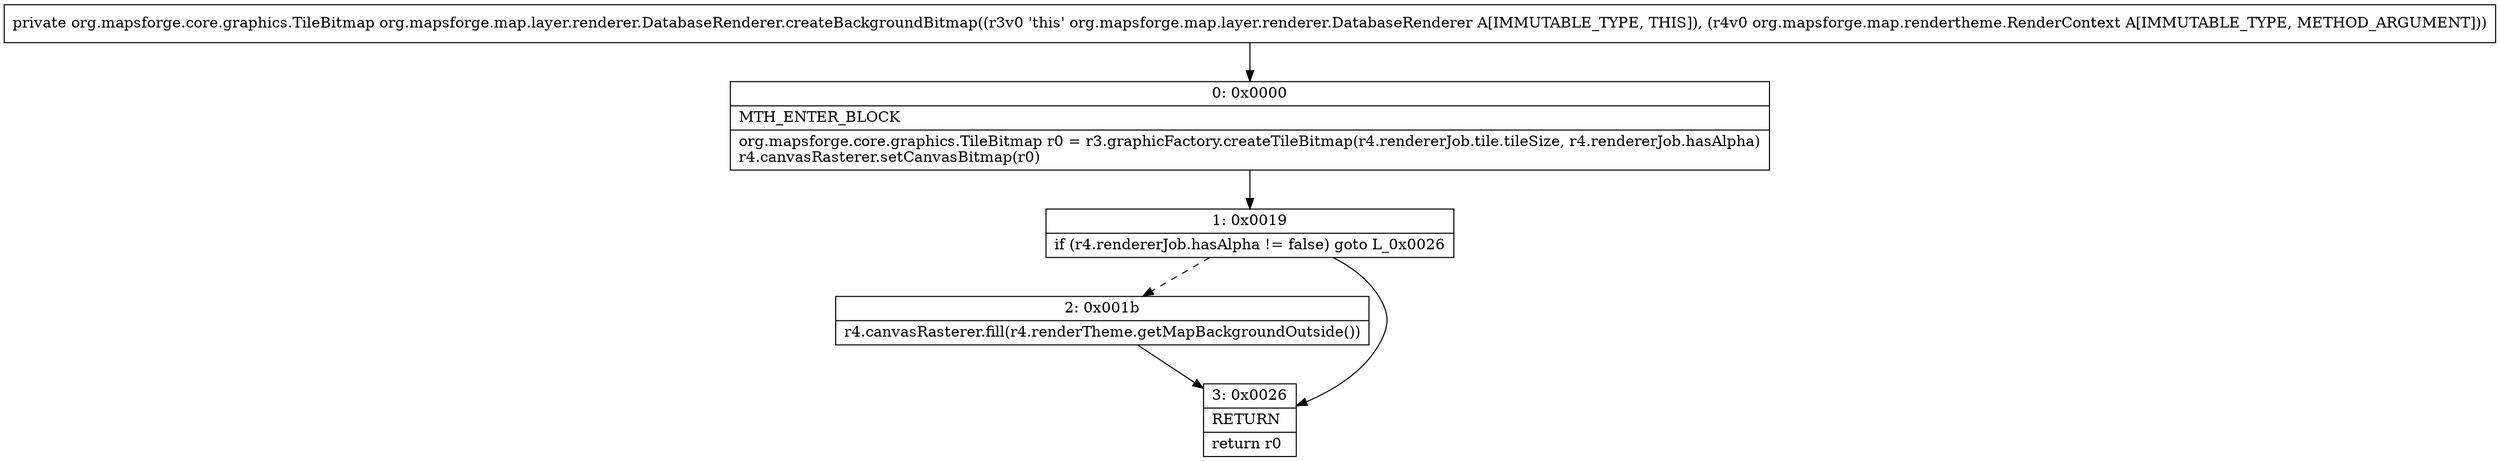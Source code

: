 digraph "CFG fororg.mapsforge.map.layer.renderer.DatabaseRenderer.createBackgroundBitmap(Lorg\/mapsforge\/map\/rendertheme\/RenderContext;)Lorg\/mapsforge\/core\/graphics\/TileBitmap;" {
Node_0 [shape=record,label="{0\:\ 0x0000|MTH_ENTER_BLOCK\l|org.mapsforge.core.graphics.TileBitmap r0 = r3.graphicFactory.createTileBitmap(r4.rendererJob.tile.tileSize, r4.rendererJob.hasAlpha)\lr4.canvasRasterer.setCanvasBitmap(r0)\l}"];
Node_1 [shape=record,label="{1\:\ 0x0019|if (r4.rendererJob.hasAlpha != false) goto L_0x0026\l}"];
Node_2 [shape=record,label="{2\:\ 0x001b|r4.canvasRasterer.fill(r4.renderTheme.getMapBackgroundOutside())\l}"];
Node_3 [shape=record,label="{3\:\ 0x0026|RETURN\l|return r0\l}"];
MethodNode[shape=record,label="{private org.mapsforge.core.graphics.TileBitmap org.mapsforge.map.layer.renderer.DatabaseRenderer.createBackgroundBitmap((r3v0 'this' org.mapsforge.map.layer.renderer.DatabaseRenderer A[IMMUTABLE_TYPE, THIS]), (r4v0 org.mapsforge.map.rendertheme.RenderContext A[IMMUTABLE_TYPE, METHOD_ARGUMENT])) }"];
MethodNode -> Node_0;
Node_0 -> Node_1;
Node_1 -> Node_2[style=dashed];
Node_1 -> Node_3;
Node_2 -> Node_3;
}

